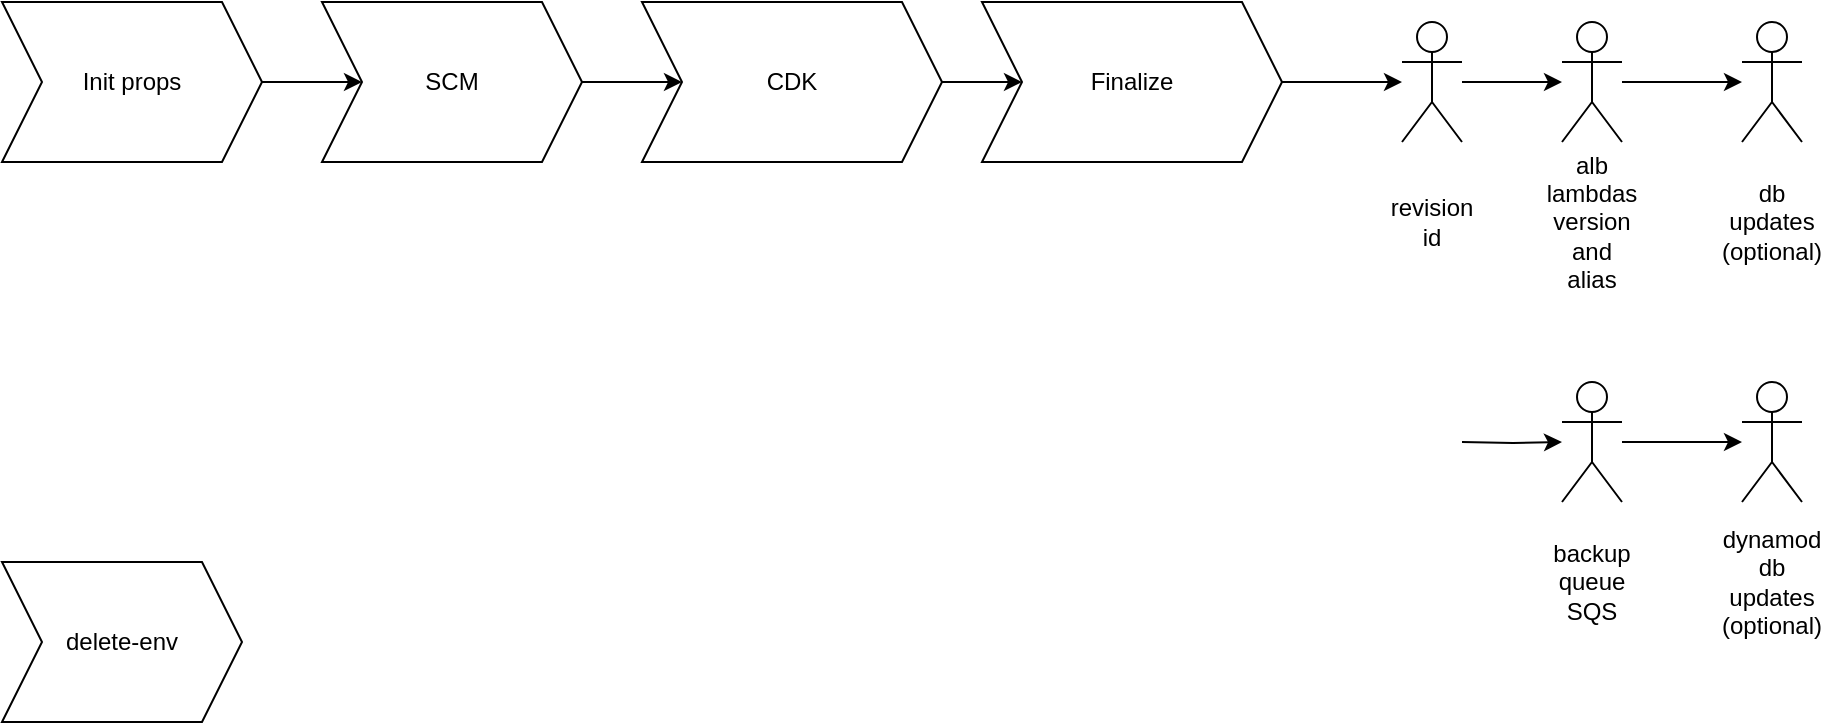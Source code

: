 <mxfile version="13.1.3" type="github">
  <diagram id="UteESkg8PsY_XmZYqFVY" name="Page-1">
    <mxGraphModel dx="1422" dy="762" grid="1" gridSize="10" guides="1" tooltips="1" connect="1" arrows="1" fold="1" page="1" pageScale="1" pageWidth="1169" pageHeight="827" math="0" shadow="0">
      <root>
        <mxCell id="0" />
        <mxCell id="1" value="steps" parent="0" visible="0" />
        <mxCell id="wmOgwJelC3KoBMGndn4P-7" value="" style="edgeStyle=orthogonalEdgeStyle;rounded=0;orthogonalLoop=1;jettySize=auto;html=1;" parent="1" source="wmOgwJelC3KoBMGndn4P-1" target="wmOgwJelC3KoBMGndn4P-2" edge="1">
          <mxGeometry relative="1" as="geometry" />
        </mxCell>
        <mxCell id="wmOgwJelC3KoBMGndn4P-1" value="Init props" style="shape=step;perimeter=stepPerimeter;whiteSpace=wrap;html=1;fixedSize=1;" parent="1" vertex="1">
          <mxGeometry x="80" y="80" width="130" height="80" as="geometry" />
        </mxCell>
        <mxCell id="wmOgwJelC3KoBMGndn4P-8" value="" style="edgeStyle=orthogonalEdgeStyle;rounded=0;orthogonalLoop=1;jettySize=auto;html=1;" parent="1" source="wmOgwJelC3KoBMGndn4P-2" target="wmOgwJelC3KoBMGndn4P-3" edge="1">
          <mxGeometry relative="1" as="geometry" />
        </mxCell>
        <mxCell id="wmOgwJelC3KoBMGndn4P-2" value="SCM Interaction" style="shape=step;perimeter=stepPerimeter;whiteSpace=wrap;html=1;fixedSize=1;" parent="1" vertex="1">
          <mxGeometry x="230" y="80" width="150" height="80" as="geometry" />
        </mxCell>
        <mxCell id="wmOgwJelC3KoBMGndn4P-9" value="" style="edgeStyle=orthogonalEdgeStyle;rounded=0;orthogonalLoop=1;jettySize=auto;html=1;" parent="1" source="wmOgwJelC3KoBMGndn4P-3" target="wmOgwJelC3KoBMGndn4P-4" edge="1">
          <mxGeometry relative="1" as="geometry" />
        </mxCell>
        <mxCell id="wmOgwJelC3KoBMGndn4P-3" value="Unit tests&amp;nbsp;&lt;br&gt;quality tools&lt;br&gt;&amp;amp; build" style="shape=step;perimeter=stepPerimeter;whiteSpace=wrap;html=1;fixedSize=1;" parent="1" vertex="1">
          <mxGeometry x="400" y="80" width="150" height="80" as="geometry" />
        </mxCell>
        <mxCell id="wmOgwJelC3KoBMGndn4P-10" value="" style="edgeStyle=orthogonalEdgeStyle;rounded=0;orthogonalLoop=1;jettySize=auto;html=1;" parent="1" source="wmOgwJelC3KoBMGndn4P-4" target="wmOgwJelC3KoBMGndn4P-5" edge="1">
          <mxGeometry relative="1" as="geometry" />
        </mxCell>
        <mxCell id="wmOgwJelC3KoBMGndn4P-4" value="deploy on &lt;br&gt;targetted env" style="shape=step;perimeter=stepPerimeter;whiteSpace=wrap;html=1;fixedSize=1;" parent="1" vertex="1">
          <mxGeometry x="570" y="80" width="150" height="80" as="geometry" />
        </mxCell>
        <mxCell id="wmOgwJelC3KoBMGndn4P-11" value="" style="edgeStyle=orthogonalEdgeStyle;rounded=0;orthogonalLoop=1;jettySize=auto;html=1;" parent="1" source="wmOgwJelC3KoBMGndn4P-5" edge="1">
          <mxGeometry relative="1" as="geometry">
            <mxPoint x="960" y="120" as="targetPoint" />
          </mxGeometry>
        </mxCell>
        <mxCell id="wmOgwJelC3KoBMGndn4P-5" value="Integration tests" style="shape=step;perimeter=stepPerimeter;whiteSpace=wrap;html=1;fixedSize=1;" parent="1" vertex="1">
          <mxGeometry x="740" y="80" width="160" height="80" as="geometry" />
        </mxCell>
        <mxCell id="wmOgwJelC3KoBMGndn4P-6" value="post &lt;br&gt;build actions" style="shape=step;perimeter=stepPerimeter;whiteSpace=wrap;html=1;fixedSize=1;" parent="1" vertex="1">
          <mxGeometry x="920" y="80" width="150" height="80" as="geometry" />
        </mxCell>
        <mxCell id="wmOgwJelC3KoBMGndn4P-12" value="steps comments" parent="0" visible="0" />
        <mxCell id="wmOgwJelC3KoBMGndn4P-13" value="" style="endArrow=none;dashed=1;html=1;" parent="wmOgwJelC3KoBMGndn4P-12" edge="1">
          <mxGeometry width="50" height="50" relative="1" as="geometry">
            <mxPoint x="550" y="520" as="sourcePoint" />
            <mxPoint x="550" y="160" as="targetPoint" />
          </mxGeometry>
        </mxCell>
        <mxCell id="wmOgwJelC3KoBMGndn4P-14" value="" style="endArrow=none;dashed=1;html=1;" parent="wmOgwJelC3KoBMGndn4P-12" edge="1">
          <mxGeometry width="50" height="50" relative="1" as="geometry">
            <mxPoint x="720" y="520" as="sourcePoint" />
            <mxPoint x="720" y="160" as="targetPoint" />
          </mxGeometry>
        </mxCell>
        <mxCell id="wmOgwJelC3KoBMGndn4P-15" value="" style="endArrow=none;dashed=1;html=1;" parent="wmOgwJelC3KoBMGndn4P-12" edge="1">
          <mxGeometry width="50" height="50" relative="1" as="geometry">
            <mxPoint x="900" y="520" as="sourcePoint" />
            <mxPoint x="900" y="160" as="targetPoint" />
          </mxGeometry>
        </mxCell>
        <mxCell id="wmOgwJelC3KoBMGndn4P-16" value="" style="endArrow=none;dashed=1;html=1;" parent="wmOgwJelC3KoBMGndn4P-12" edge="1">
          <mxGeometry width="50" height="50" relative="1" as="geometry">
            <mxPoint x="380" y="520" as="sourcePoint" />
            <mxPoint x="380" y="160" as="targetPoint" />
          </mxGeometry>
        </mxCell>
        <mxCell id="wmOgwJelC3KoBMGndn4P-17" value="" style="endArrow=none;dashed=1;html=1;" parent="wmOgwJelC3KoBMGndn4P-12" edge="1">
          <mxGeometry width="50" height="50" relative="1" as="geometry">
            <mxPoint x="210" y="520" as="sourcePoint" />
            <mxPoint x="210" y="160" as="targetPoint" />
          </mxGeometry>
        </mxCell>
        <mxCell id="wmOgwJelC3KoBMGndn4P-18" value="pure pipeline steps" style="text;html=1;strokeColor=none;fillColor=none;align=center;verticalAlign=middle;whiteSpace=wrap;rounded=0;" parent="wmOgwJelC3KoBMGndn4P-12" vertex="1">
          <mxGeometry x="110" y="210" width="40" height="20" as="geometry" />
        </mxCell>
        <mxCell id="wmOgwJelC3KoBMGndn4P-19" value="pure pipeline steps" style="text;html=1;strokeColor=none;fillColor=none;align=center;verticalAlign=middle;whiteSpace=wrap;rounded=0;" parent="wmOgwJelC3KoBMGndn4P-12" vertex="1">
          <mxGeometry x="280" y="210" width="40" height="20" as="geometry" />
        </mxCell>
        <mxCell id="wmOgwJelC3KoBMGndn4P-20" value="step dependant on application code" style="text;html=1;strokeColor=none;fillColor=none;align=center;verticalAlign=middle;whiteSpace=wrap;rounded=0;" parent="wmOgwJelC3KoBMGndn4P-12" vertex="1">
          <mxGeometry x="450" y="210" width="40" height="20" as="geometry" />
        </mxCell>
        <mxCell id="wmOgwJelC3KoBMGndn4P-21" value="depend on tech stack and infra" style="text;html=1;strokeColor=none;fillColor=none;align=center;verticalAlign=middle;whiteSpace=wrap;rounded=0;" parent="wmOgwJelC3KoBMGndn4P-12" vertex="1">
          <mxGeometry x="620" y="210" width="40" height="20" as="geometry" />
        </mxCell>
        <mxCell id="wmOgwJelC3KoBMGndn4P-22" value="step dependant on application code" style="text;html=1;strokeColor=none;fillColor=none;align=center;verticalAlign=middle;whiteSpace=wrap;rounded=0;" parent="wmOgwJelC3KoBMGndn4P-12" vertex="1">
          <mxGeometry x="790" y="210" width="40" height="20" as="geometry" />
        </mxCell>
        <mxCell id="wmOgwJelC3KoBMGndn4P-23" value="depend on tech stack and infra" style="text;html=1;strokeColor=none;fillColor=none;align=center;verticalAlign=middle;whiteSpace=wrap;rounded=0;" parent="wmOgwJelC3KoBMGndn4P-12" vertex="1">
          <mxGeometry x="970" y="210" width="40" height="20" as="geometry" />
        </mxCell>
        <mxCell id="wmOgwJelC3KoBMGndn4P-24" value="back" parent="0" />
        <mxCell id="wmOgwJelC3KoBMGndn4P-39" value="" style="edgeStyle=orthogonalEdgeStyle;rounded=0;orthogonalLoop=1;jettySize=auto;html=1;fontColor=none;" parent="wmOgwJelC3KoBMGndn4P-24" source="wmOgwJelC3KoBMGndn4P-28" target="wmOgwJelC3KoBMGndn4P-31" edge="1">
          <mxGeometry relative="1" as="geometry" />
        </mxCell>
        <mxCell id="wmOgwJelC3KoBMGndn4P-28" value="Init props" style="shape=step;perimeter=stepPerimeter;whiteSpace=wrap;html=1;fixedSize=1;" parent="wmOgwJelC3KoBMGndn4P-24" vertex="1">
          <mxGeometry x="100" y="100" width="130" height="80" as="geometry" />
        </mxCell>
        <mxCell id="wmOgwJelC3KoBMGndn4P-41" value="" style="edgeStyle=orthogonalEdgeStyle;rounded=0;orthogonalLoop=1;jettySize=auto;html=1;fontColor=none;" parent="wmOgwJelC3KoBMGndn4P-24" source="wmOgwJelC3KoBMGndn4P-29" target="wmOgwJelC3KoBMGndn4P-30" edge="1">
          <mxGeometry relative="1" as="geometry" />
        </mxCell>
        <mxCell id="wmOgwJelC3KoBMGndn4P-29" value="CDK" style="shape=step;perimeter=stepPerimeter;whiteSpace=wrap;html=1;fixedSize=1;" parent="wmOgwJelC3KoBMGndn4P-24" vertex="1">
          <mxGeometry x="420" y="100" width="150" height="80" as="geometry" />
        </mxCell>
        <mxCell id="wmOgwJelC3KoBMGndn4P-42" value="" style="edgeStyle=orthogonalEdgeStyle;rounded=0;orthogonalLoop=1;jettySize=auto;html=1;fontColor=none;" parent="wmOgwJelC3KoBMGndn4P-24" source="wmOgwJelC3KoBMGndn4P-30" target="wmOgwJelC3KoBMGndn4P-32" edge="1">
          <mxGeometry relative="1" as="geometry" />
        </mxCell>
        <mxCell id="wmOgwJelC3KoBMGndn4P-30" value="Finalize" style="shape=step;perimeter=stepPerimeter;whiteSpace=wrap;html=1;fixedSize=1;" parent="wmOgwJelC3KoBMGndn4P-24" vertex="1">
          <mxGeometry x="590" y="100" width="150" height="80" as="geometry" />
        </mxCell>
        <mxCell id="wmOgwJelC3KoBMGndn4P-40" value="" style="edgeStyle=orthogonalEdgeStyle;rounded=0;orthogonalLoop=1;jettySize=auto;html=1;fontColor=none;" parent="wmOgwJelC3KoBMGndn4P-24" source="wmOgwJelC3KoBMGndn4P-31" target="wmOgwJelC3KoBMGndn4P-29" edge="1">
          <mxGeometry relative="1" as="geometry" />
        </mxCell>
        <mxCell id="wmOgwJelC3KoBMGndn4P-31" value="SCM" style="shape=step;perimeter=stepPerimeter;whiteSpace=wrap;html=1;fixedSize=1;" parent="wmOgwJelC3KoBMGndn4P-24" vertex="1">
          <mxGeometry x="260" y="100" width="130" height="80" as="geometry" />
        </mxCell>
        <mxCell id="wmOgwJelC3KoBMGndn4P-43" value="" style="edgeStyle=orthogonalEdgeStyle;rounded=0;orthogonalLoop=1;jettySize=auto;html=1;fontColor=none;" parent="wmOgwJelC3KoBMGndn4P-24" source="wmOgwJelC3KoBMGndn4P-32" target="wmOgwJelC3KoBMGndn4P-33" edge="1">
          <mxGeometry relative="1" as="geometry" />
        </mxCell>
        <mxCell id="wmOgwJelC3KoBMGndn4P-32" value="Actor" style="shape=umlActor;verticalLabelPosition=bottom;labelBackgroundColor=#ffffff;verticalAlign=top;html=1;outlineConnect=0;noLabel=1;fontColor=none;" parent="wmOgwJelC3KoBMGndn4P-24" vertex="1">
          <mxGeometry x="800" y="110" width="30" height="60" as="geometry" />
        </mxCell>
        <mxCell id="wmOgwJelC3KoBMGndn4P-44" value="" style="edgeStyle=orthogonalEdgeStyle;rounded=0;orthogonalLoop=1;jettySize=auto;html=1;fontColor=none;" parent="wmOgwJelC3KoBMGndn4P-24" source="wmOgwJelC3KoBMGndn4P-33" target="wmOgwJelC3KoBMGndn4P-34" edge="1">
          <mxGeometry relative="1" as="geometry" />
        </mxCell>
        <mxCell id="wmOgwJelC3KoBMGndn4P-33" value="Actor" style="shape=umlActor;verticalLabelPosition=bottom;labelBackgroundColor=#ffffff;verticalAlign=top;html=1;outlineConnect=0;noLabel=1;fontColor=none;" parent="wmOgwJelC3KoBMGndn4P-24" vertex="1">
          <mxGeometry x="880" y="110" width="30" height="60" as="geometry" />
        </mxCell>
        <mxCell id="wmOgwJelC3KoBMGndn4P-34" value="Actor" style="shape=umlActor;verticalLabelPosition=bottom;labelBackgroundColor=#ffffff;verticalAlign=top;html=1;outlineConnect=0;noLabel=1;fontColor=none;" parent="wmOgwJelC3KoBMGndn4P-24" vertex="1">
          <mxGeometry x="970" y="110" width="30" height="60" as="geometry" />
        </mxCell>
        <mxCell id="wmOgwJelC3KoBMGndn4P-45" value="revision id" style="text;html=1;strokeColor=none;fillColor=none;align=center;verticalAlign=middle;whiteSpace=wrap;rounded=0;fontColor=none;" parent="wmOgwJelC3KoBMGndn4P-24" vertex="1">
          <mxGeometry x="795" y="200" width="40" height="20" as="geometry" />
        </mxCell>
        <mxCell id="wmOgwJelC3KoBMGndn4P-46" value="alb lambdas&lt;br&gt;version and alias" style="text;html=1;strokeColor=none;fillColor=none;align=center;verticalAlign=middle;whiteSpace=wrap;rounded=0;fontColor=none;" parent="wmOgwJelC3KoBMGndn4P-24" vertex="1">
          <mxGeometry x="875" y="200" width="40" height="20" as="geometry" />
        </mxCell>
        <mxCell id="wmOgwJelC3KoBMGndn4P-47" value="db updates (optional)" style="text;html=1;strokeColor=none;fillColor=none;align=center;verticalAlign=middle;whiteSpace=wrap;rounded=0;fontColor=none;" parent="wmOgwJelC3KoBMGndn4P-24" vertex="1">
          <mxGeometry x="965" y="200" width="40" height="20" as="geometry" />
        </mxCell>
        <mxCell id="wmOgwJelC3KoBMGndn4P-48" value="delete-env" style="shape=step;perimeter=stepPerimeter;whiteSpace=wrap;html=1;fixedSize=1;fontColor=none;" parent="wmOgwJelC3KoBMGndn4P-24" vertex="1">
          <mxGeometry x="100" y="380" width="120" height="80" as="geometry" />
        </mxCell>
        <mxCell id="zkwUHvIcLmXq8PSMDE9L-1" value="" style="edgeStyle=orthogonalEdgeStyle;rounded=0;orthogonalLoop=1;jettySize=auto;html=1;fontColor=none;" edge="1" target="zkwUHvIcLmXq8PSMDE9L-3" parent="wmOgwJelC3KoBMGndn4P-24">
          <mxGeometry relative="1" as="geometry">
            <mxPoint x="830" y="320" as="sourcePoint" />
          </mxGeometry>
        </mxCell>
        <mxCell id="zkwUHvIcLmXq8PSMDE9L-2" value="" style="edgeStyle=orthogonalEdgeStyle;rounded=0;orthogonalLoop=1;jettySize=auto;html=1;fontColor=none;" edge="1" source="zkwUHvIcLmXq8PSMDE9L-3" target="zkwUHvIcLmXq8PSMDE9L-4" parent="wmOgwJelC3KoBMGndn4P-24">
          <mxGeometry relative="1" as="geometry" />
        </mxCell>
        <mxCell id="zkwUHvIcLmXq8PSMDE9L-3" value="Actor" style="shape=umlActor;verticalLabelPosition=bottom;labelBackgroundColor=#ffffff;verticalAlign=top;html=1;outlineConnect=0;noLabel=1;fontColor=none;" vertex="1" parent="wmOgwJelC3KoBMGndn4P-24">
          <mxGeometry x="880" y="290" width="30" height="60" as="geometry" />
        </mxCell>
        <mxCell id="zkwUHvIcLmXq8PSMDE9L-4" value="Actor" style="shape=umlActor;verticalLabelPosition=bottom;labelBackgroundColor=#ffffff;verticalAlign=top;html=1;outlineConnect=0;noLabel=1;fontColor=none;" vertex="1" parent="wmOgwJelC3KoBMGndn4P-24">
          <mxGeometry x="970" y="290" width="30" height="60" as="geometry" />
        </mxCell>
        <mxCell id="zkwUHvIcLmXq8PSMDE9L-5" value="backup queue&lt;br&gt;SQS" style="text;html=1;strokeColor=none;fillColor=none;align=center;verticalAlign=middle;whiteSpace=wrap;rounded=0;fontColor=none;" vertex="1" parent="wmOgwJelC3KoBMGndn4P-24">
          <mxGeometry x="875" y="380" width="40" height="20" as="geometry" />
        </mxCell>
        <mxCell id="zkwUHvIcLmXq8PSMDE9L-6" value="dynamod db updates (optional)" style="text;html=1;strokeColor=none;fillColor=none;align=center;verticalAlign=middle;whiteSpace=wrap;rounded=0;fontColor=none;" vertex="1" parent="wmOgwJelC3KoBMGndn4P-24">
          <mxGeometry x="965" y="380" width="40" height="20" as="geometry" />
        </mxCell>
      </root>
    </mxGraphModel>
  </diagram>
</mxfile>
